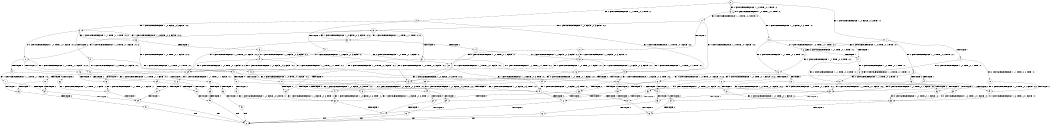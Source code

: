 digraph BCG {
size = "7, 10.5";
center = TRUE;
node [shape = circle];
0 [peripheries = 2];
0 -> 1 [label = "EX !1 !ATOMIC_EXCH_BRANCH (1, +0, FALSE, +0, 3, TRUE) !:0:"];
0 -> 2 [label = "EX !2 !ATOMIC_EXCH_BRANCH (1, +1, TRUE, +0, 2, TRUE) !:0:"];
0 -> 3 [label = "EX !0 !ATOMIC_EXCH_BRANCH (1, +0, TRUE, +0, 1, TRUE) !:0:"];
1 -> 4 [label = "TERMINATE !1"];
1 -> 5 [label = "EX !2 !ATOMIC_EXCH_BRANCH (1, +1, TRUE, +0, 2, TRUE) !:0:1:"];
1 -> 6 [label = "EX !0 !ATOMIC_EXCH_BRANCH (1, +0, TRUE, +0, 1, TRUE) !:0:1:"];
2 -> 7 [label = "TERMINATE !2"];
2 -> 8 [label = "EX !1 !ATOMIC_EXCH_BRANCH (1, +0, FALSE, +0, 3, FALSE) !:0:2:"];
2 -> 9 [label = "EX !0 !ATOMIC_EXCH_BRANCH (1, +0, TRUE, +0, 1, FALSE) !:0:2:"];
3 -> 10 [label = "EX !1 !ATOMIC_EXCH_BRANCH (1, +0, FALSE, +0, 3, TRUE) !:0:"];
3 -> 11 [label = "EX !2 !ATOMIC_EXCH_BRANCH (1, +1, TRUE, +0, 2, TRUE) !:0:"];
3 -> 3 [label = "EX !0 !ATOMIC_EXCH_BRANCH (1, +0, TRUE, +0, 1, TRUE) !:0:"];
4 -> 12 [label = "EX !2 !ATOMIC_EXCH_BRANCH (1, +1, TRUE, +0, 2, TRUE) !:0:"];
4 -> 13 [label = "EX !0 !ATOMIC_EXCH_BRANCH (1, +0, TRUE, +0, 1, TRUE) !:0:"];
5 -> 14 [label = "TERMINATE !1"];
5 -> 15 [label = "TERMINATE !2"];
5 -> 16 [label = "EX !0 !ATOMIC_EXCH_BRANCH (1, +0, TRUE, +0, 1, FALSE) !:0:1:2:"];
6 -> 17 [label = "TERMINATE !1"];
6 -> 18 [label = "EX !2 !ATOMIC_EXCH_BRANCH (1, +1, TRUE, +0, 2, TRUE) !:0:1:"];
6 -> 6 [label = "EX !0 !ATOMIC_EXCH_BRANCH (1, +0, TRUE, +0, 1, TRUE) !:0:1:"];
7 -> 19 [label = "EX !1 !ATOMIC_EXCH_BRANCH (1, +0, FALSE, +0, 3, FALSE) !:0:"];
7 -> 20 [label = "EX !0 !ATOMIC_EXCH_BRANCH (1, +0, TRUE, +0, 1, FALSE) !:0:"];
8 -> 21 [label = "TERMINATE !2"];
8 -> 22 [label = "EX !0 !ATOMIC_EXCH_BRANCH (1, +0, TRUE, +0, 1, FALSE) !:0:1:2:"];
8 -> 23 [label = "EX !1 !ATOMIC_EXCH_BRANCH (1, +1, TRUE, +1, 1, TRUE) !:0:1:2:"];
9 -> 24 [label = "TERMINATE !2"];
9 -> 25 [label = "TERMINATE !0"];
9 -> 26 [label = "EX !1 !ATOMIC_EXCH_BRANCH (1, +0, FALSE, +0, 3, TRUE) !:0:2:"];
10 -> 17 [label = "TERMINATE !1"];
10 -> 18 [label = "EX !2 !ATOMIC_EXCH_BRANCH (1, +1, TRUE, +0, 2, TRUE) !:0:1:"];
10 -> 6 [label = "EX !0 !ATOMIC_EXCH_BRANCH (1, +0, TRUE, +0, 1, TRUE) !:0:1:"];
11 -> 27 [label = "TERMINATE !2"];
11 -> 28 [label = "EX !1 !ATOMIC_EXCH_BRANCH (1, +0, FALSE, +0, 3, FALSE) !:0:2:"];
11 -> 9 [label = "EX !0 !ATOMIC_EXCH_BRANCH (1, +0, TRUE, +0, 1, FALSE) !:0:2:"];
12 -> 29 [label = "TERMINATE !2"];
12 -> 30 [label = "EX !0 !ATOMIC_EXCH_BRANCH (1, +0, TRUE, +0, 1, FALSE) !:0:2:"];
13 -> 31 [label = "EX !2 !ATOMIC_EXCH_BRANCH (1, +1, TRUE, +0, 2, TRUE) !:0:"];
13 -> 13 [label = "EX !0 !ATOMIC_EXCH_BRANCH (1, +0, TRUE, +0, 1, TRUE) !:0:"];
14 -> 29 [label = "TERMINATE !2"];
14 -> 30 [label = "EX !0 !ATOMIC_EXCH_BRANCH (1, +0, TRUE, +0, 1, FALSE) !:0:2:"];
15 -> 32 [label = "TERMINATE !1"];
15 -> 33 [label = "EX !0 !ATOMIC_EXCH_BRANCH (1, +0, TRUE, +0, 1, FALSE) !:0:1:"];
16 -> 34 [label = "TERMINATE !1"];
16 -> 35 [label = "TERMINATE !2"];
16 -> 36 [label = "TERMINATE !0"];
17 -> 31 [label = "EX !2 !ATOMIC_EXCH_BRANCH (1, +1, TRUE, +0, 2, TRUE) !:0:"];
17 -> 13 [label = "EX !0 !ATOMIC_EXCH_BRANCH (1, +0, TRUE, +0, 1, TRUE) !:0:"];
18 -> 37 [label = "TERMINATE !1"];
18 -> 38 [label = "TERMINATE !2"];
18 -> 16 [label = "EX !0 !ATOMIC_EXCH_BRANCH (1, +0, TRUE, +0, 1, FALSE) !:0:1:2:"];
19 -> 39 [label = "EX !0 !ATOMIC_EXCH_BRANCH (1, +0, TRUE, +0, 1, FALSE) !:0:1:"];
19 -> 40 [label = "EX !1 !ATOMIC_EXCH_BRANCH (1, +1, TRUE, +1, 1, TRUE) !:0:1:"];
20 -> 41 [label = "TERMINATE !0"];
20 -> 42 [label = "EX !1 !ATOMIC_EXCH_BRANCH (1, +0, FALSE, +0, 3, TRUE) !:0:"];
21 -> 39 [label = "EX !0 !ATOMIC_EXCH_BRANCH (1, +0, TRUE, +0, 1, FALSE) !:0:1:"];
21 -> 40 [label = "EX !1 !ATOMIC_EXCH_BRANCH (1, +1, TRUE, +1, 1, TRUE) !:0:1:"];
22 -> 43 [label = "TERMINATE !2"];
22 -> 44 [label = "TERMINATE !0"];
22 -> 45 [label = "EX !1 !ATOMIC_EXCH_BRANCH (1, +1, TRUE, +1, 1, FALSE) !:0:1:2:"];
23 -> 46 [label = "TERMINATE !2"];
23 -> 47 [label = "EX !0 !ATOMIC_EXCH_BRANCH (1, +0, TRUE, +0, 1, FALSE) !:0:1:2:"];
23 -> 8 [label = "EX !1 !ATOMIC_EXCH_BRANCH (1, +0, FALSE, +0, 3, FALSE) !:0:1:2:"];
24 -> 41 [label = "TERMINATE !0"];
24 -> 42 [label = "EX !1 !ATOMIC_EXCH_BRANCH (1, +0, FALSE, +0, 3, TRUE) !:0:"];
25 -> 48 [label = "TERMINATE !2"];
25 -> 49 [label = "EX !1 !ATOMIC_EXCH_BRANCH (1, +0, FALSE, +0, 3, TRUE) !:1:2:"];
26 -> 34 [label = "TERMINATE !1"];
26 -> 35 [label = "TERMINATE !2"];
26 -> 36 [label = "TERMINATE !0"];
27 -> 50 [label = "EX !1 !ATOMIC_EXCH_BRANCH (1, +0, FALSE, +0, 3, FALSE) !:0:"];
27 -> 20 [label = "EX !0 !ATOMIC_EXCH_BRANCH (1, +0, TRUE, +0, 1, FALSE) !:0:"];
28 -> 51 [label = "TERMINATE !2"];
28 -> 52 [label = "EX !1 !ATOMIC_EXCH_BRANCH (1, +1, TRUE, +1, 1, TRUE) !:0:1:2:"];
28 -> 22 [label = "EX !0 !ATOMIC_EXCH_BRANCH (1, +0, TRUE, +0, 1, FALSE) !:0:1:2:"];
29 -> 53 [label = "EX !0 !ATOMIC_EXCH_BRANCH (1, +0, TRUE, +0, 1, FALSE) !:0:"];
30 -> 54 [label = "TERMINATE !2"];
30 -> 55 [label = "TERMINATE !0"];
31 -> 56 [label = "TERMINATE !2"];
31 -> 30 [label = "EX !0 !ATOMIC_EXCH_BRANCH (1, +0, TRUE, +0, 1, FALSE) !:0:2:"];
32 -> 53 [label = "EX !0 !ATOMIC_EXCH_BRANCH (1, +0, TRUE, +0, 1, FALSE) !:0:"];
33 -> 57 [label = "TERMINATE !1"];
33 -> 58 [label = "TERMINATE !0"];
34 -> 54 [label = "TERMINATE !2"];
34 -> 55 [label = "TERMINATE !0"];
35 -> 57 [label = "TERMINATE !1"];
35 -> 58 [label = "TERMINATE !0"];
36 -> 59 [label = "TERMINATE !1"];
36 -> 60 [label = "TERMINATE !2"];
37 -> 56 [label = "TERMINATE !2"];
37 -> 30 [label = "EX !0 !ATOMIC_EXCH_BRANCH (1, +0, TRUE, +0, 1, FALSE) !:0:2:"];
38 -> 61 [label = "TERMINATE !1"];
38 -> 33 [label = "EX !0 !ATOMIC_EXCH_BRANCH (1, +0, TRUE, +0, 1, FALSE) !:0:1:"];
39 -> 62 [label = "TERMINATE !0"];
39 -> 63 [label = "EX !1 !ATOMIC_EXCH_BRANCH (1, +1, TRUE, +1, 1, FALSE) !:0:1:"];
40 -> 64 [label = "EX !0 !ATOMIC_EXCH_BRANCH (1, +0, TRUE, +0, 1, FALSE) !:0:1:"];
40 -> 19 [label = "EX !1 !ATOMIC_EXCH_BRANCH (1, +0, FALSE, +0, 3, FALSE) !:0:1:"];
41 -> 65 [label = "EX !1 !ATOMIC_EXCH_BRANCH (1, +0, FALSE, +0, 3, TRUE) !:1:"];
42 -> 57 [label = "TERMINATE !1"];
42 -> 58 [label = "TERMINATE !0"];
43 -> 62 [label = "TERMINATE !0"];
43 -> 63 [label = "EX !1 !ATOMIC_EXCH_BRANCH (1, +1, TRUE, +1, 1, FALSE) !:0:1:"];
44 -> 66 [label = "TERMINATE !2"];
44 -> 67 [label = "EX !1 !ATOMIC_EXCH_BRANCH (1, +1, TRUE, +1, 1, FALSE) !:1:2:"];
45 -> 68 [label = "TERMINATE !1"];
45 -> 69 [label = "TERMINATE !2"];
45 -> 70 [label = "TERMINATE !0"];
46 -> 64 [label = "EX !0 !ATOMIC_EXCH_BRANCH (1, +0, TRUE, +0, 1, FALSE) !:0:1:"];
46 -> 19 [label = "EX !1 !ATOMIC_EXCH_BRANCH (1, +0, FALSE, +0, 3, FALSE) !:0:1:"];
47 -> 71 [label = "TERMINATE !2"];
47 -> 72 [label = "TERMINATE !0"];
47 -> 26 [label = "EX !1 !ATOMIC_EXCH_BRANCH (1, +0, FALSE, +0, 3, TRUE) !:0:1:2:"];
48 -> 65 [label = "EX !1 !ATOMIC_EXCH_BRANCH (1, +0, FALSE, +0, 3, TRUE) !:1:"];
49 -> 59 [label = "TERMINATE !1"];
49 -> 60 [label = "TERMINATE !2"];
50 -> 73 [label = "EX !1 !ATOMIC_EXCH_BRANCH (1, +1, TRUE, +1, 1, TRUE) !:0:1:"];
50 -> 39 [label = "EX !0 !ATOMIC_EXCH_BRANCH (1, +0, TRUE, +0, 1, FALSE) !:0:1:"];
51 -> 73 [label = "EX !1 !ATOMIC_EXCH_BRANCH (1, +1, TRUE, +1, 1, TRUE) !:0:1:"];
51 -> 39 [label = "EX !0 !ATOMIC_EXCH_BRANCH (1, +0, TRUE, +0, 1, FALSE) !:0:1:"];
52 -> 74 [label = "TERMINATE !2"];
52 -> 28 [label = "EX !1 !ATOMIC_EXCH_BRANCH (1, +0, FALSE, +0, 3, FALSE) !:0:1:2:"];
52 -> 47 [label = "EX !0 !ATOMIC_EXCH_BRANCH (1, +0, TRUE, +0, 1, FALSE) !:0:1:2:"];
53 -> 75 [label = "TERMINATE !0"];
54 -> 75 [label = "TERMINATE !0"];
55 -> 76 [label = "TERMINATE !2"];
56 -> 53 [label = "EX !0 !ATOMIC_EXCH_BRANCH (1, +0, TRUE, +0, 1, FALSE) !:0:"];
57 -> 75 [label = "TERMINATE !0"];
58 -> 77 [label = "TERMINATE !1"];
59 -> 78 [label = "TERMINATE !2"];
60 -> 77 [label = "TERMINATE !1"];
61 -> 53 [label = "EX !0 !ATOMIC_EXCH_BRANCH (1, +0, TRUE, +0, 1, FALSE) !:0:"];
62 -> 79 [label = "EX !1 !ATOMIC_EXCH_BRANCH (1, +1, TRUE, +1, 1, FALSE) !:1:"];
63 -> 80 [label = "TERMINATE !1"];
63 -> 81 [label = "TERMINATE !0"];
64 -> 82 [label = "TERMINATE !0"];
64 -> 42 [label = "EX !1 !ATOMIC_EXCH_BRANCH (1, +0, FALSE, +0, 3, TRUE) !:0:1:"];
65 -> 77 [label = "TERMINATE !1"];
66 -> 79 [label = "EX !1 !ATOMIC_EXCH_BRANCH (1, +1, TRUE, +1, 1, FALSE) !:1:"];
67 -> 83 [label = "TERMINATE !1"];
67 -> 84 [label = "TERMINATE !2"];
68 -> 85 [label = "TERMINATE !2"];
68 -> 86 [label = "TERMINATE !0"];
69 -> 80 [label = "TERMINATE !1"];
69 -> 81 [label = "TERMINATE !0"];
70 -> 83 [label = "TERMINATE !1"];
70 -> 84 [label = "TERMINATE !2"];
71 -> 82 [label = "TERMINATE !0"];
71 -> 42 [label = "EX !1 !ATOMIC_EXCH_BRANCH (1, +0, FALSE, +0, 3, TRUE) !:0:1:"];
72 -> 87 [label = "TERMINATE !2"];
72 -> 49 [label = "EX !1 !ATOMIC_EXCH_BRANCH (1, +0, FALSE, +0, 3, TRUE) !:1:2:"];
73 -> 50 [label = "EX !1 !ATOMIC_EXCH_BRANCH (1, +0, FALSE, +0, 3, FALSE) !:0:1:"];
73 -> 64 [label = "EX !0 !ATOMIC_EXCH_BRANCH (1, +0, TRUE, +0, 1, FALSE) !:0:1:"];
74 -> 50 [label = "EX !1 !ATOMIC_EXCH_BRANCH (1, +0, FALSE, +0, 3, FALSE) !:0:1:"];
74 -> 64 [label = "EX !0 !ATOMIC_EXCH_BRANCH (1, +0, TRUE, +0, 1, FALSE) !:0:1:"];
75 -> 88 [label = "exit"];
76 -> 88 [label = "exit"];
77 -> 88 [label = "exit"];
78 -> 88 [label = "exit"];
79 -> 89 [label = "TERMINATE !1"];
80 -> 90 [label = "TERMINATE !0"];
81 -> 89 [label = "TERMINATE !1"];
82 -> 65 [label = "EX !1 !ATOMIC_EXCH_BRANCH (1, +0, FALSE, +0, 3, TRUE) !:1:"];
83 -> 91 [label = "TERMINATE !2"];
84 -> 89 [label = "TERMINATE !1"];
85 -> 90 [label = "TERMINATE !0"];
86 -> 92 [label = "TERMINATE !2"];
87 -> 65 [label = "EX !1 !ATOMIC_EXCH_BRANCH (1, +0, FALSE, +0, 3, TRUE) !:1:"];
89 -> 88 [label = "exit"];
90 -> 88 [label = "exit"];
91 -> 88 [label = "exit"];
92 -> 88 [label = "exit"];
}

